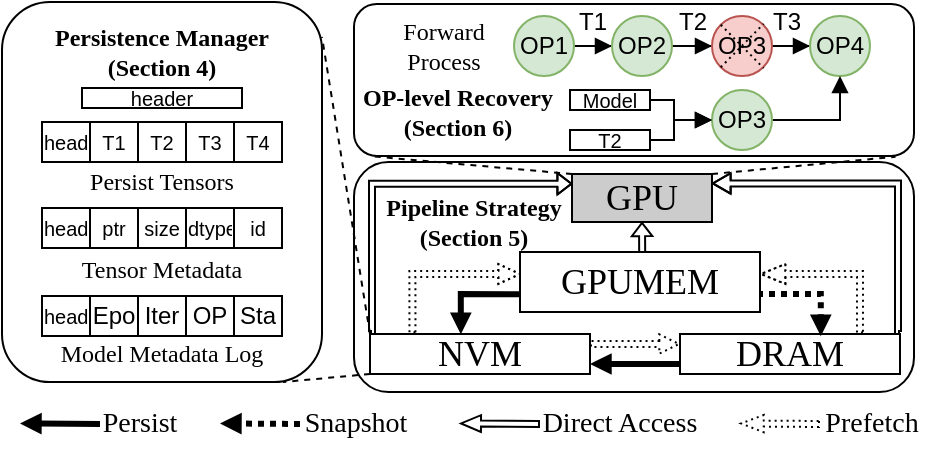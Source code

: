 <mxfile version="24.5.3" type="github">
  <diagram name="第 1 页" id="ikLzCUvxTCN8PEUle8a8">
    <mxGraphModel dx="573" dy="330" grid="1" gridSize="10" guides="1" tooltips="1" connect="1" arrows="1" fold="1" page="1" pageScale="1" pageWidth="827" pageHeight="1169" math="0" shadow="0">
      <root>
        <mxCell id="0" />
        <mxCell id="1" parent="0" />
        <mxCell id="c696yYMnAaCPP0QdVFR3-20" value="" style="rounded=1;whiteSpace=wrap;html=1;fillColor=none;" parent="1" vertex="1">
          <mxGeometry x="430" y="155" width="280" height="76" as="geometry" />
        </mxCell>
        <mxCell id="c696yYMnAaCPP0QdVFR3-3" value="" style="rounded=1;whiteSpace=wrap;html=1;fillColor=none;" parent="1" vertex="1">
          <mxGeometry x="430" y="234" width="280" height="115" as="geometry" />
        </mxCell>
        <mxCell id="cLVqLLb1M3J95ejtOXIe-27" style="edgeStyle=orthogonalEdgeStyle;rounded=0;orthogonalLoop=1;jettySize=auto;html=1;startArrow=block;startFill=1;endArrow=none;endFill=0;strokeColor=default;strokeWidth=1;align=center;verticalAlign=middle;arcSize=20;fontFamily=Helvetica;fontSize=11;fontColor=default;labelBackgroundColor=default;sourcePerimeterSpacing=0;targetPerimeterSpacing=0;shape=flexArrow;endSize=3;startSize=2.63;startWidth=6.271;width=3;exitX=0.999;exitY=0.197;exitDx=0;exitDy=0;exitPerimeter=0;" parent="1" source="cLVqLLb1M3J95ejtOXIe-1" edge="1">
          <mxGeometry relative="1" as="geometry">
            <Array as="points">
              <mxPoint x="702" y="244" />
              <mxPoint x="702" y="320" />
            </Array>
            <mxPoint x="607" y="170" as="sourcePoint" />
            <mxPoint x="703" y="320" as="targetPoint" />
          </mxGeometry>
        </mxCell>
        <mxCell id="cLVqLLb1M3J95ejtOXIe-28" style="edgeStyle=orthogonalEdgeStyle;rounded=0;orthogonalLoop=1;jettySize=auto;html=1;entryX=0;entryY=0;entryDx=0;entryDy=0;endArrow=none;endFill=0;startArrow=block;startFill=1;strokeColor=default;strokeWidth=1;align=center;verticalAlign=middle;arcSize=20;fontFamily=Helvetica;fontSize=11;fontColor=default;labelBackgroundColor=default;sourcePerimeterSpacing=0;targetPerimeterSpacing=0;shape=flexArrow;startSize=2.001;endSize=3;width=3;startWidth=6.697;exitX=0.003;exitY=0.203;exitDx=0;exitDy=0;exitPerimeter=0;" parent="1" source="cLVqLLb1M3J95ejtOXIe-1" target="cLVqLLb1M3J95ejtOXIe-6" edge="1">
          <mxGeometry relative="1" as="geometry">
            <Array as="points">
              <mxPoint x="439" y="244" />
              <mxPoint x="439" y="320" />
            </Array>
            <mxPoint x="539" y="170" as="sourcePoint" />
            <mxPoint x="439" y="300" as="targetPoint" />
          </mxGeometry>
        </mxCell>
        <mxCell id="cLVqLLb1M3J95ejtOXIe-1" value="&lt;font style=&quot;font-size: 18px;&quot; face=&quot;Times New Roman&quot;&gt;GPU&lt;/font&gt;" style="rounded=0;whiteSpace=wrap;html=1;fillColor=#CCCCCC;" parent="1" vertex="1">
          <mxGeometry x="539" y="240" width="70" height="24" as="geometry" />
        </mxCell>
        <mxCell id="lA-q4z8uY-RxapRnXuGq-3" style="edgeStyle=orthogonalEdgeStyle;rounded=0;orthogonalLoop=1;jettySize=auto;html=1;exitX=0.193;exitY=-0.019;exitDx=0;exitDy=0;entryX=0.004;entryY=0.39;entryDx=0;entryDy=0;exitPerimeter=0;dashed=1;dashPattern=1 2;strokeColor=default;strokeWidth=1;align=center;verticalAlign=middle;fontFamily=Helvetica;fontSize=11;fontColor=default;labelBackgroundColor=default;endArrow=block;endFill=1;shape=flexArrow;endWidth=6;endSize=3.28;width=3;entryPerimeter=0;" parent="1" source="cLVqLLb1M3J95ejtOXIe-6" target="cLVqLLb1M3J95ejtOXIe-2" edge="1">
          <mxGeometry relative="1" as="geometry">
            <Array as="points">
              <mxPoint x="459" y="290" />
              <mxPoint x="514" y="290" />
            </Array>
          </mxGeometry>
        </mxCell>
        <mxCell id="cLVqLLb1M3J95ejtOXIe-6" value="&lt;font face=&quot;Times New Roman&quot; style=&quot;font-size: 18px;&quot;&gt;NVM&lt;/font&gt;" style="rounded=0;whiteSpace=wrap;html=1;" parent="1" vertex="1">
          <mxGeometry x="438" y="320" width="110" height="20" as="geometry" />
        </mxCell>
        <mxCell id="cLVqLLb1M3J95ejtOXIe-22" style="rounded=0;orthogonalLoop=1;jettySize=auto;html=1;exitX=0;exitY=0.25;exitDx=0;exitDy=0;strokeWidth=1;entryX=1;entryY=0.25;entryDx=0;entryDy=0;endArrow=none;endFill=0;dashed=1;dashPattern=1 2;strokeColor=default;align=center;verticalAlign=middle;fontFamily=Helvetica;fontSize=11;fontColor=default;labelBackgroundColor=default;shape=flexArrow;width=3;startSize=2.95;endSize=3.311;endWidth=5.645;startArrow=block;startWidth=5.645;" parent="1" source="cLVqLLb1M3J95ejtOXIe-7" target="cLVqLLb1M3J95ejtOXIe-6" edge="1">
          <mxGeometry relative="1" as="geometry">
            <mxPoint x="603" y="309" as="sourcePoint" />
            <mxPoint x="553" y="309" as="targetPoint" />
          </mxGeometry>
        </mxCell>
        <mxCell id="lA-q4z8uY-RxapRnXuGq-2" style="edgeStyle=orthogonalEdgeStyle;rounded=0;orthogonalLoop=1;jettySize=auto;html=1;exitX=0.818;exitY=-0.015;exitDx=0;exitDy=0;entryX=1;entryY=0.343;entryDx=0;entryDy=0;exitPerimeter=0;dashed=1;dashPattern=1 2;strokeColor=default;strokeWidth=1;align=center;verticalAlign=middle;fontFamily=Helvetica;fontSize=11;fontColor=default;labelBackgroundColor=default;endArrow=block;endFill=1;shape=flexArrow;width=3;endWidth=5.968;endSize=3.731;entryPerimeter=0;" parent="1" source="cLVqLLb1M3J95ejtOXIe-7" target="cLVqLLb1M3J95ejtOXIe-2" edge="1">
          <mxGeometry relative="1" as="geometry">
            <Array as="points">
              <mxPoint x="683" y="290" />
              <mxPoint x="633" y="290" />
            </Array>
          </mxGeometry>
        </mxCell>
        <mxCell id="ZWhNMDdxIlA7DaL5W7W--2" style="edgeStyle=orthogonalEdgeStyle;rounded=0;orthogonalLoop=1;jettySize=auto;html=1;exitX=0;exitY=0.75;exitDx=0;exitDy=0;entryX=1;entryY=0.75;entryDx=0;entryDy=0;strokeWidth=3;endArrow=block;endFill=1;startSize=6;endSize=3;" edge="1" parent="1" source="cLVqLLb1M3J95ejtOXIe-7" target="cLVqLLb1M3J95ejtOXIe-6">
          <mxGeometry relative="1" as="geometry" />
        </mxCell>
        <mxCell id="cLVqLLb1M3J95ejtOXIe-7" value="&lt;font face=&quot;Times New Roman&quot; style=&quot;font-size: 18px;&quot;&gt;DRAM&lt;/font&gt;" style="rounded=0;whiteSpace=wrap;html=1;" parent="1" vertex="1">
          <mxGeometry x="593" y="320" width="110" height="20" as="geometry" />
        </mxCell>
        <mxCell id="cLVqLLb1M3J95ejtOXIe-16" value="" style="rounded=1;whiteSpace=wrap;html=1;" parent="1" vertex="1">
          <mxGeometry x="254" y="154" width="160" height="190" as="geometry" />
        </mxCell>
        <mxCell id="cLVqLLb1M3J95ejtOXIe-24" style="edgeStyle=orthogonalEdgeStyle;rounded=0;orthogonalLoop=1;jettySize=auto;html=1;exitX=0.009;exitY=0.704;exitDx=0;exitDy=0;strokeColor=default;strokeWidth=3;align=center;verticalAlign=middle;fontFamily=Helvetica;fontSize=11;fontColor=default;labelBackgroundColor=default;endArrow=block;endFill=1;endSize=3;entryX=0.413;entryY=0.006;entryDx=0;entryDy=0;entryPerimeter=0;exitPerimeter=0;" parent="1" source="cLVqLLb1M3J95ejtOXIe-2" target="cLVqLLb1M3J95ejtOXIe-6" edge="1">
          <mxGeometry relative="1" as="geometry">
            <mxPoint x="483" y="300" as="targetPoint" />
            <Array as="points">
              <mxPoint x="513" y="300" />
              <mxPoint x="483" y="300" />
            </Array>
          </mxGeometry>
        </mxCell>
        <mxCell id="cLVqLLb1M3J95ejtOXIe-25" style="edgeStyle=orthogonalEdgeStyle;rounded=0;orthogonalLoop=1;jettySize=auto;html=1;exitX=1;exitY=0.75;exitDx=0;exitDy=0;strokeWidth=3;endArrow=block;endFill=1;endSize=3;entryX=0.64;entryY=0.056;entryDx=0;entryDy=0;entryPerimeter=0;dashed=1;dashPattern=1 1;" parent="1" source="cLVqLLb1M3J95ejtOXIe-2" target="cLVqLLb1M3J95ejtOXIe-7" edge="1">
          <mxGeometry relative="1" as="geometry">
            <mxPoint x="663" y="300" as="targetPoint" />
            <Array as="points">
              <mxPoint x="633" y="300" />
              <mxPoint x="663" y="300" />
            </Array>
          </mxGeometry>
        </mxCell>
        <mxCell id="cLVqLLb1M3J95ejtOXIe-29" style="edgeStyle=orthogonalEdgeStyle;rounded=0;orthogonalLoop=1;jettySize=auto;html=1;entryX=0.5;entryY=1;entryDx=0;entryDy=0;endArrow=block;endFill=0;strokeColor=default;strokeWidth=1;align=center;verticalAlign=middle;arcSize=20;fontFamily=Helvetica;fontSize=11;fontColor=default;labelBackgroundColor=default;startArrow=none;startFill=0;sourcePerimeterSpacing=0;targetPerimeterSpacing=0;shape=flexArrow;width=3;endSize=1.857;startSize=3;endWidth=6.214;exitX=0.51;exitY=0.021;exitDx=0;exitDy=0;exitPerimeter=0;" parent="1" source="cLVqLLb1M3J95ejtOXIe-4" target="cLVqLLb1M3J95ejtOXIe-1" edge="1">
          <mxGeometry relative="1" as="geometry">
            <mxPoint x="573" y="210" as="sourcePoint" />
          </mxGeometry>
        </mxCell>
        <mxCell id="cLVqLLb1M3J95ejtOXIe-30" value="" style="shape=table;startSize=0;container=1;collapsible=0;childLayout=tableLayout;fontSize=12;" parent="1" vertex="1">
          <mxGeometry x="274" y="214" width="120" height="20" as="geometry" />
        </mxCell>
        <mxCell id="cLVqLLb1M3J95ejtOXIe-31" value="" style="shape=tableRow;horizontal=0;startSize=0;swimlaneHead=0;swimlaneBody=0;strokeColor=inherit;top=0;left=0;bottom=0;right=0;collapsible=0;dropTarget=0;fillColor=none;points=[[0,0.5],[1,0.5]];portConstraint=eastwest;" parent="cLVqLLb1M3J95ejtOXIe-30" vertex="1">
          <mxGeometry width="120" height="20" as="geometry" />
        </mxCell>
        <mxCell id="cLVqLLb1M3J95ejtOXIe-32" value="&lt;font face=&quot;Helvetica&quot; style=&quot;font-size: 10px;&quot;&gt;head&lt;/font&gt;" style="shape=partialRectangle;html=1;whiteSpace=wrap;connectable=0;strokeColor=inherit;overflow=hidden;fillColor=none;top=0;left=0;bottom=0;right=0;pointerEvents=1;" parent="cLVqLLb1M3J95ejtOXIe-31" vertex="1">
          <mxGeometry width="24" height="20" as="geometry">
            <mxRectangle width="24" height="20" as="alternateBounds" />
          </mxGeometry>
        </mxCell>
        <mxCell id="cLVqLLb1M3J95ejtOXIe-33" value="T1" style="shape=partialRectangle;html=1;whiteSpace=wrap;connectable=0;strokeColor=inherit;overflow=hidden;fillColor=none;top=0;left=0;bottom=0;right=0;pointerEvents=1;fontSize=10;" parent="cLVqLLb1M3J95ejtOXIe-31" vertex="1">
          <mxGeometry x="24" width="24" height="20" as="geometry">
            <mxRectangle width="24" height="20" as="alternateBounds" />
          </mxGeometry>
        </mxCell>
        <mxCell id="cLVqLLb1M3J95ejtOXIe-34" value="T2" style="shape=partialRectangle;html=1;whiteSpace=wrap;connectable=0;strokeColor=inherit;overflow=hidden;fillColor=none;top=0;left=0;bottom=0;right=0;pointerEvents=1;fontSize=10;" parent="cLVqLLb1M3J95ejtOXIe-31" vertex="1">
          <mxGeometry x="48" width="24" height="20" as="geometry">
            <mxRectangle width="24" height="20" as="alternateBounds" />
          </mxGeometry>
        </mxCell>
        <mxCell id="cLVqLLb1M3J95ejtOXIe-35" value="T3" style="shape=partialRectangle;html=1;whiteSpace=wrap;connectable=0;strokeColor=inherit;overflow=hidden;fillColor=none;top=0;left=0;bottom=0;right=0;pointerEvents=1;fontSize=10;" parent="cLVqLLb1M3J95ejtOXIe-31" vertex="1">
          <mxGeometry x="72" width="24" height="20" as="geometry">
            <mxRectangle width="24" height="20" as="alternateBounds" />
          </mxGeometry>
        </mxCell>
        <mxCell id="cLVqLLb1M3J95ejtOXIe-36" value="T4" style="shape=partialRectangle;html=1;whiteSpace=wrap;connectable=0;strokeColor=inherit;overflow=hidden;fillColor=none;top=0;left=0;bottom=0;right=0;pointerEvents=1;fontSize=10;" parent="cLVqLLb1M3J95ejtOXIe-31" vertex="1">
          <mxGeometry x="96" width="24" height="20" as="geometry">
            <mxRectangle width="24" height="20" as="alternateBounds" />
          </mxGeometry>
        </mxCell>
        <mxCell id="cLVqLLb1M3J95ejtOXIe-37" value="&lt;font face=&quot;Times New Roman&quot;&gt;Persist Tensors&lt;/font&gt;" style="text;html=1;align=center;verticalAlign=middle;whiteSpace=wrap;rounded=0;" parent="1" vertex="1">
          <mxGeometry x="284" y="229" width="100" height="30" as="geometry" />
        </mxCell>
        <mxCell id="cLVqLLb1M3J95ejtOXIe-38" value="" style="shape=table;startSize=0;container=1;collapsible=0;childLayout=tableLayout;" parent="1" vertex="1">
          <mxGeometry x="274" y="257" width="120" height="20" as="geometry" />
        </mxCell>
        <mxCell id="cLVqLLb1M3J95ejtOXIe-39" value="" style="shape=tableRow;horizontal=0;startSize=0;swimlaneHead=0;swimlaneBody=0;strokeColor=inherit;top=0;left=0;bottom=0;right=0;collapsible=0;dropTarget=0;fillColor=none;points=[[0,0.5],[1,0.5]];portConstraint=eastwest;" parent="cLVqLLb1M3J95ejtOXIe-38" vertex="1">
          <mxGeometry width="120" height="20" as="geometry" />
        </mxCell>
        <mxCell id="cLVqLLb1M3J95ejtOXIe-40" value="&lt;font style=&quot;font-size: 10px;&quot;&gt;head&lt;/font&gt;" style="shape=partialRectangle;html=1;whiteSpace=wrap;connectable=0;strokeColor=inherit;overflow=hidden;fillColor=none;top=0;left=0;bottom=0;right=0;pointerEvents=1;" parent="cLVqLLb1M3J95ejtOXIe-39" vertex="1">
          <mxGeometry width="24" height="20" as="geometry">
            <mxRectangle width="24" height="20" as="alternateBounds" />
          </mxGeometry>
        </mxCell>
        <mxCell id="cLVqLLb1M3J95ejtOXIe-41" value="&lt;font style=&quot;font-size: 10px;&quot;&gt;ptr&lt;/font&gt;" style="shape=partialRectangle;html=1;whiteSpace=wrap;connectable=0;strokeColor=inherit;overflow=hidden;fillColor=none;top=0;left=0;bottom=0;right=0;pointerEvents=1;" parent="cLVqLLb1M3J95ejtOXIe-39" vertex="1">
          <mxGeometry x="24" width="24" height="20" as="geometry">
            <mxRectangle width="24" height="20" as="alternateBounds" />
          </mxGeometry>
        </mxCell>
        <mxCell id="cLVqLLb1M3J95ejtOXIe-42" value="&lt;font style=&quot;font-size: 10px;&quot;&gt;size&lt;/font&gt;" style="shape=partialRectangle;html=1;whiteSpace=wrap;connectable=0;strokeColor=inherit;overflow=hidden;fillColor=none;top=0;left=0;bottom=0;right=0;pointerEvents=1;" parent="cLVqLLb1M3J95ejtOXIe-39" vertex="1">
          <mxGeometry x="48" width="24" height="20" as="geometry">
            <mxRectangle width="24" height="20" as="alternateBounds" />
          </mxGeometry>
        </mxCell>
        <mxCell id="cLVqLLb1M3J95ejtOXIe-43" value="&lt;font style=&quot;font-size: 10px;&quot;&gt;dtype&lt;/font&gt;" style="shape=partialRectangle;html=1;whiteSpace=wrap;connectable=0;strokeColor=inherit;overflow=hidden;fillColor=none;top=0;left=0;bottom=0;right=0;pointerEvents=1;" parent="cLVqLLb1M3J95ejtOXIe-39" vertex="1">
          <mxGeometry x="72" width="24" height="20" as="geometry">
            <mxRectangle width="24" height="20" as="alternateBounds" />
          </mxGeometry>
        </mxCell>
        <mxCell id="cLVqLLb1M3J95ejtOXIe-44" value="&lt;font style=&quot;font-size: 10px;&quot;&gt;id&lt;/font&gt;" style="shape=partialRectangle;html=1;whiteSpace=wrap;connectable=0;strokeColor=inherit;overflow=hidden;fillColor=none;top=0;left=0;bottom=0;right=0;pointerEvents=1;" parent="cLVqLLb1M3J95ejtOXIe-39" vertex="1">
          <mxGeometry x="96" width="24" height="20" as="geometry">
            <mxRectangle width="24" height="20" as="alternateBounds" />
          </mxGeometry>
        </mxCell>
        <mxCell id="cLVqLLb1M3J95ejtOXIe-45" value="&lt;font face=&quot;Times New Roman&quot;&gt;Tensor Metadata&lt;/font&gt;" style="text;html=1;align=center;verticalAlign=middle;whiteSpace=wrap;rounded=0;" parent="1" vertex="1">
          <mxGeometry x="284" y="273" width="100" height="30" as="geometry" />
        </mxCell>
        <mxCell id="cLVqLLb1M3J95ejtOXIe-46" value="" style="shape=table;startSize=0;container=1;collapsible=0;childLayout=tableLayout;" parent="1" vertex="1">
          <mxGeometry x="274" y="301" width="120" height="20" as="geometry" />
        </mxCell>
        <mxCell id="cLVqLLb1M3J95ejtOXIe-47" value="" style="shape=tableRow;horizontal=0;startSize=0;swimlaneHead=0;swimlaneBody=0;strokeColor=inherit;top=0;left=0;bottom=0;right=0;collapsible=0;dropTarget=0;fillColor=none;points=[[0,0.5],[1,0.5]];portConstraint=eastwest;" parent="cLVqLLb1M3J95ejtOXIe-46" vertex="1">
          <mxGeometry width="120" height="20" as="geometry" />
        </mxCell>
        <mxCell id="cLVqLLb1M3J95ejtOXIe-48" value="&lt;font style=&quot;font-size: 10px;&quot;&gt;head&lt;/font&gt;" style="shape=partialRectangle;html=1;whiteSpace=wrap;connectable=0;strokeColor=inherit;overflow=hidden;fillColor=none;top=0;left=0;bottom=0;right=0;pointerEvents=1;" parent="cLVqLLb1M3J95ejtOXIe-47" vertex="1">
          <mxGeometry width="24" height="20" as="geometry">
            <mxRectangle width="24" height="20" as="alternateBounds" />
          </mxGeometry>
        </mxCell>
        <mxCell id="cLVqLLb1M3J95ejtOXIe-49" value="Epo" style="shape=partialRectangle;html=1;whiteSpace=wrap;connectable=0;strokeColor=inherit;overflow=hidden;fillColor=none;top=0;left=0;bottom=0;right=0;pointerEvents=1;" parent="cLVqLLb1M3J95ejtOXIe-47" vertex="1">
          <mxGeometry x="24" width="24" height="20" as="geometry">
            <mxRectangle width="24" height="20" as="alternateBounds" />
          </mxGeometry>
        </mxCell>
        <mxCell id="cLVqLLb1M3J95ejtOXIe-50" value="Iter" style="shape=partialRectangle;html=1;whiteSpace=wrap;connectable=0;strokeColor=inherit;overflow=hidden;fillColor=none;top=0;left=0;bottom=0;right=0;pointerEvents=1;" parent="cLVqLLb1M3J95ejtOXIe-47" vertex="1">
          <mxGeometry x="48" width="24" height="20" as="geometry">
            <mxRectangle width="24" height="20" as="alternateBounds" />
          </mxGeometry>
        </mxCell>
        <mxCell id="cLVqLLb1M3J95ejtOXIe-51" value="OP" style="shape=partialRectangle;html=1;whiteSpace=wrap;connectable=0;strokeColor=inherit;overflow=hidden;fillColor=none;top=0;left=0;bottom=0;right=0;pointerEvents=1;" parent="cLVqLLb1M3J95ejtOXIe-47" vertex="1">
          <mxGeometry x="72" width="24" height="20" as="geometry">
            <mxRectangle width="24" height="20" as="alternateBounds" />
          </mxGeometry>
        </mxCell>
        <mxCell id="cLVqLLb1M3J95ejtOXIe-52" value="Sta" style="shape=partialRectangle;html=1;whiteSpace=wrap;connectable=0;strokeColor=inherit;overflow=hidden;fillColor=none;top=0;left=0;bottom=0;right=0;pointerEvents=1;" parent="cLVqLLb1M3J95ejtOXIe-47" vertex="1">
          <mxGeometry x="96" width="24" height="20" as="geometry">
            <mxRectangle width="24" height="20" as="alternateBounds" />
          </mxGeometry>
        </mxCell>
        <mxCell id="cLVqLLb1M3J95ejtOXIe-53" value="&lt;font face=&quot;Times New Roman&quot;&gt;Model Metadata Log&lt;/font&gt;" style="text;html=1;align=center;verticalAlign=middle;whiteSpace=wrap;rounded=0;" parent="1" vertex="1">
          <mxGeometry x="279" y="315" width="110" height="30" as="geometry" />
        </mxCell>
        <mxCell id="cLVqLLb1M3J95ejtOXIe-56" value="&lt;font style=&quot;font-size: 14px;&quot; face=&quot;Times New Roman&quot;&gt;Persist&lt;/font&gt;" style="text;html=1;align=center;verticalAlign=middle;whiteSpace=wrap;rounded=0;" parent="1" vertex="1">
          <mxGeometry x="293" y="350" width="60" height="30" as="geometry" />
        </mxCell>
        <mxCell id="cLVqLLb1M3J95ejtOXIe-58" style="rounded=0;orthogonalLoop=1;jettySize=auto;html=1;strokeWidth=3;entryX=1;entryY=0.25;entryDx=0;entryDy=0;endArrow=block;endFill=1;endSize=3;dashed=1;dashPattern=1 1;" parent="1" edge="1">
          <mxGeometry relative="1" as="geometry">
            <mxPoint x="403" y="365" as="sourcePoint" />
            <mxPoint x="363" y="364.71" as="targetPoint" />
          </mxGeometry>
        </mxCell>
        <mxCell id="cLVqLLb1M3J95ejtOXIe-59" value="&lt;font style=&quot;font-size: 14px;&quot; face=&quot;Times New Roman&quot;&gt;Snapshot&lt;/font&gt;" style="text;html=1;align=center;verticalAlign=middle;whiteSpace=wrap;rounded=0;" parent="1" vertex="1">
          <mxGeometry x="401" y="350" width="60" height="30" as="geometry" />
        </mxCell>
        <mxCell id="cLVqLLb1M3J95ejtOXIe-60" style="rounded=0;orthogonalLoop=1;jettySize=auto;html=1;strokeWidth=3;entryX=1;entryY=0.25;entryDx=0;entryDy=0;endArrow=block;endFill=1;endSize=3;" parent="1" edge="1">
          <mxGeometry relative="1" as="geometry">
            <mxPoint x="303" y="365" as="sourcePoint" />
            <mxPoint x="263" y="364.71" as="targetPoint" />
          </mxGeometry>
        </mxCell>
        <mxCell id="cLVqLLb1M3J95ejtOXIe-61" style="rounded=0;orthogonalLoop=1;jettySize=auto;html=1;strokeWidth=1;entryX=1;entryY=0.25;entryDx=0;entryDy=0;endArrow=block;endFill=1;dashed=1;dashPattern=1 2;shape=flexArrow;width=3;startSize=6;endSize=3.456;endWidth=4.615;" parent="1" edge="1">
          <mxGeometry relative="1" as="geometry">
            <mxPoint x="663" y="365" as="sourcePoint" />
            <mxPoint x="623" y="364.71" as="targetPoint" />
          </mxGeometry>
        </mxCell>
        <mxCell id="cLVqLLb1M3J95ejtOXIe-62" value="&lt;font style=&quot;font-size: 14px;&quot; face=&quot;Times New Roman&quot;&gt;Prefetch&lt;/font&gt;" style="text;html=1;align=center;verticalAlign=middle;whiteSpace=wrap;rounded=0;" parent="1" vertex="1">
          <mxGeometry x="658" y="350" width="62" height="30" as="geometry" />
        </mxCell>
        <mxCell id="cLVqLLb1M3J95ejtOXIe-63" style="rounded=0;orthogonalLoop=1;jettySize=auto;html=1;strokeWidth=1;entryX=1;entryY=0.25;entryDx=0;entryDy=0;endArrow=block;endFill=1;shape=flexArrow;startSize=6;endSize=3;width=3;targetPerimeterSpacing=0;sourcePerimeterSpacing=0;startWidth=20;arcSize=20;endWidth=4.444;" parent="1" edge="1">
          <mxGeometry relative="1" as="geometry">
            <mxPoint x="523" y="365" as="sourcePoint" />
            <mxPoint x="483" y="364.71" as="targetPoint" />
          </mxGeometry>
        </mxCell>
        <mxCell id="cLVqLLb1M3J95ejtOXIe-64" value="&lt;font style=&quot;font-size: 14px;&quot; face=&quot;Times New Roman&quot;&gt;Direct Access&lt;/font&gt;" style="text;html=1;align=center;verticalAlign=middle;whiteSpace=wrap;rounded=0;" parent="1" vertex="1">
          <mxGeometry x="523" y="360" width="80" height="10" as="geometry" />
        </mxCell>
        <mxCell id="c696yYMnAaCPP0QdVFR3-1" value="&lt;font face=&quot;Times New Roman&quot;&gt;&lt;b&gt;Persistence Manager&lt;/b&gt;&lt;/font&gt;&lt;div&gt;&lt;font face=&quot;Times New Roman&quot;&gt;&lt;b&gt;(Section 4)&lt;/b&gt;&lt;/font&gt;&lt;/div&gt;" style="text;html=1;align=center;verticalAlign=middle;whiteSpace=wrap;rounded=0;" parent="1" vertex="1">
          <mxGeometry x="254" y="164" width="160" height="30" as="geometry" />
        </mxCell>
        <mxCell id="c696yYMnAaCPP0QdVFR3-2" value="&lt;p style=&quot;line-height: 100%;&quot;&gt;&lt;font style=&quot;font-size: 10px;&quot;&gt;header&lt;/font&gt;&lt;/p&gt;" style="rounded=0;whiteSpace=wrap;html=1;" parent="1" vertex="1">
          <mxGeometry x="294" y="197" width="80" height="10" as="geometry" />
        </mxCell>
        <mxCell id="c696yYMnAaCPP0QdVFR3-6" value="&lt;font face=&quot;Times New Roman&quot;&gt;&lt;b&gt;Pipeline Strategy&lt;/b&gt;&lt;/font&gt;&lt;div&gt;&lt;font face=&quot;Times New Roman&quot;&gt;&lt;b&gt;(Section 5)&lt;/b&gt;&lt;/font&gt;&lt;/div&gt;" style="text;html=1;align=center;verticalAlign=middle;whiteSpace=wrap;rounded=0;" parent="1" vertex="1">
          <mxGeometry x="438" y="249" width="104" height="30" as="geometry" />
        </mxCell>
        <mxCell id="c696yYMnAaCPP0QdVFR3-7" value="" style="group" parent="1" vertex="1" connectable="0">
          <mxGeometry x="513" y="279" width="120" height="30" as="geometry" />
        </mxCell>
        <mxCell id="cLVqLLb1M3J95ejtOXIe-2" value="" style="rounded=0;whiteSpace=wrap;html=1;" parent="c696yYMnAaCPP0QdVFR3-7" vertex="1">
          <mxGeometry width="120" height="30" as="geometry" />
        </mxCell>
        <mxCell id="cLVqLLb1M3J95ejtOXIe-4" value="&lt;font face=&quot;Times New Roman&quot;&gt;&lt;span style=&quot;font-size: 18px;&quot;&gt;GPUMEM&lt;/span&gt;&lt;/font&gt;" style="text;html=1;align=center;verticalAlign=middle;whiteSpace=wrap;rounded=0;" parent="c696yYMnAaCPP0QdVFR3-7" vertex="1">
          <mxGeometry x="5" width="110" height="30" as="geometry" />
        </mxCell>
        <mxCell id="c696yYMnAaCPP0QdVFR3-12" style="edgeStyle=orthogonalEdgeStyle;rounded=0;orthogonalLoop=1;jettySize=auto;html=1;entryX=0;entryY=0.5;entryDx=0;entryDy=0;endArrow=block;endFill=1;" parent="1" source="c696yYMnAaCPP0QdVFR3-8" target="c696yYMnAaCPP0QdVFR3-9" edge="1">
          <mxGeometry relative="1" as="geometry" />
        </mxCell>
        <mxCell id="c696yYMnAaCPP0QdVFR3-8" value="OP1" style="ellipse;whiteSpace=wrap;html=1;aspect=fixed;fillColor=#d5e8d4;strokeColor=#82b366;" parent="1" vertex="1">
          <mxGeometry x="510" y="161" width="30" height="30" as="geometry" />
        </mxCell>
        <mxCell id="c696yYMnAaCPP0QdVFR3-13" style="edgeStyle=orthogonalEdgeStyle;rounded=0;orthogonalLoop=1;jettySize=auto;html=1;entryX=0;entryY=0.5;entryDx=0;entryDy=0;endArrow=block;endFill=1;" parent="1" source="c696yYMnAaCPP0QdVFR3-9" target="c696yYMnAaCPP0QdVFR3-10" edge="1">
          <mxGeometry relative="1" as="geometry" />
        </mxCell>
        <mxCell id="c696yYMnAaCPP0QdVFR3-9" value="OP2" style="ellipse;whiteSpace=wrap;html=1;aspect=fixed;fillColor=#d5e8d4;strokeColor=#82b366;" parent="1" vertex="1">
          <mxGeometry x="559" y="161" width="30" height="30" as="geometry" />
        </mxCell>
        <mxCell id="c696yYMnAaCPP0QdVFR3-14" style="edgeStyle=orthogonalEdgeStyle;rounded=0;orthogonalLoop=1;jettySize=auto;html=1;entryX=0;entryY=0.5;entryDx=0;entryDy=0;endArrow=block;endFill=1;" parent="1" source="c696yYMnAaCPP0QdVFR3-10" target="c696yYMnAaCPP0QdVFR3-11" edge="1">
          <mxGeometry relative="1" as="geometry" />
        </mxCell>
        <mxCell id="c696yYMnAaCPP0QdVFR3-10" value="OP3" style="ellipse;whiteSpace=wrap;html=1;aspect=fixed;fillColor=#f8cecc;strokeColor=#b85450;" parent="1" vertex="1">
          <mxGeometry x="609" y="161" width="30" height="30" as="geometry" />
        </mxCell>
        <mxCell id="c696yYMnAaCPP0QdVFR3-11" value="OP4" style="ellipse;whiteSpace=wrap;html=1;aspect=fixed;fillColor=#d5e8d4;strokeColor=#82b366;" parent="1" vertex="1">
          <mxGeometry x="658" y="161" width="30" height="30" as="geometry" />
        </mxCell>
        <mxCell id="c696yYMnAaCPP0QdVFR3-15" value="&lt;font face=&quot;Times New Roman&quot;&gt;Forward&lt;/font&gt;&lt;div&gt;&lt;font face=&quot;Times New Roman&quot;&gt;Process&lt;/font&gt;&lt;/div&gt;" style="text;html=1;align=center;verticalAlign=middle;whiteSpace=wrap;rounded=0;" parent="1" vertex="1">
          <mxGeometry x="440" y="161" width="70" height="30" as="geometry" />
        </mxCell>
        <mxCell id="c696yYMnAaCPP0QdVFR3-17" style="edgeStyle=orthogonalEdgeStyle;rounded=0;orthogonalLoop=1;jettySize=auto;html=1;entryX=0.5;entryY=1;entryDx=0;entryDy=0;endArrow=block;endFill=1;" parent="1" source="c696yYMnAaCPP0QdVFR3-16" target="c696yYMnAaCPP0QdVFR3-11" edge="1">
          <mxGeometry relative="1" as="geometry" />
        </mxCell>
        <mxCell id="c696yYMnAaCPP0QdVFR3-16" value="OP3" style="ellipse;whiteSpace=wrap;html=1;aspect=fixed;fillColor=#d5e8d4;strokeColor=#82b366;" parent="1" vertex="1">
          <mxGeometry x="609" y="198" width="30" height="30" as="geometry" />
        </mxCell>
        <mxCell id="c696yYMnAaCPP0QdVFR3-18" style="rounded=0;orthogonalLoop=1;jettySize=auto;html=1;exitX=0;exitY=0;exitDx=0;exitDy=0;entryX=0.86;entryY=0.868;entryDx=0;entryDy=0;strokeWidth=1;dashed=1;endArrow=none;endFill=0;dashPattern=1 2;entryPerimeter=0;" parent="1" source="c696yYMnAaCPP0QdVFR3-10" target="c696yYMnAaCPP0QdVFR3-10" edge="1">
          <mxGeometry relative="1" as="geometry" />
        </mxCell>
        <mxCell id="c696yYMnAaCPP0QdVFR3-19" style="rounded=0;orthogonalLoop=1;jettySize=auto;html=1;exitX=0;exitY=1;exitDx=0;exitDy=0;entryX=0.859;entryY=0.132;entryDx=0;entryDy=0;dashed=1;endArrow=none;endFill=0;dashPattern=1 2;entryPerimeter=0;" parent="1" source="c696yYMnAaCPP0QdVFR3-10" target="c696yYMnAaCPP0QdVFR3-10" edge="1">
          <mxGeometry relative="1" as="geometry" />
        </mxCell>
        <mxCell id="c696yYMnAaCPP0QdVFR3-22" value="&lt;font face=&quot;Times New Roman&quot;&gt;&lt;b&gt;OP-level Recovery&lt;/b&gt;&lt;/font&gt;&lt;div&gt;&lt;font face=&quot;Times New Roman&quot;&gt;&lt;b&gt;(Section 6)&lt;/b&gt;&lt;/font&gt;&lt;/div&gt;" style="text;html=1;align=center;verticalAlign=middle;whiteSpace=wrap;rounded=0;" parent="1" vertex="1">
          <mxGeometry x="430" y="194" width="104" height="30" as="geometry" />
        </mxCell>
        <mxCell id="c696yYMnAaCPP0QdVFR3-23" value="T1" style="text;html=1;align=center;verticalAlign=middle;whiteSpace=wrap;rounded=0;" parent="1" vertex="1">
          <mxGeometry x="534" y="154" width="31" height="20" as="geometry" />
        </mxCell>
        <mxCell id="c696yYMnAaCPP0QdVFR3-24" value="T2" style="text;html=1;align=center;verticalAlign=middle;whiteSpace=wrap;rounded=0;" parent="1" vertex="1">
          <mxGeometry x="584" y="154" width="31" height="20" as="geometry" />
        </mxCell>
        <mxCell id="c696yYMnAaCPP0QdVFR3-25" value="T3" style="text;html=1;align=center;verticalAlign=middle;whiteSpace=wrap;rounded=0;" parent="1" vertex="1">
          <mxGeometry x="631" y="154" width="31" height="20" as="geometry" />
        </mxCell>
        <mxCell id="c696yYMnAaCPP0QdVFR3-28" style="edgeStyle=orthogonalEdgeStyle;rounded=0;orthogonalLoop=1;jettySize=auto;html=1;entryX=0;entryY=0.5;entryDx=0;entryDy=0;endArrow=block;endFill=1;" parent="1" source="c696yYMnAaCPP0QdVFR3-26" target="c696yYMnAaCPP0QdVFR3-16" edge="1">
          <mxGeometry relative="1" as="geometry">
            <Array as="points">
              <mxPoint x="590" y="203" />
              <mxPoint x="590" y="213" />
            </Array>
          </mxGeometry>
        </mxCell>
        <mxCell id="c696yYMnAaCPP0QdVFR3-26" value="&lt;p style=&quot;line-height: 100%;&quot;&gt;&lt;font style=&quot;font-size: 10px;&quot;&gt;Model&lt;/font&gt;&lt;/p&gt;" style="rounded=0;whiteSpace=wrap;html=1;" parent="1" vertex="1">
          <mxGeometry x="538" y="198" width="40" height="10" as="geometry" />
        </mxCell>
        <mxCell id="c696yYMnAaCPP0QdVFR3-29" style="edgeStyle=orthogonalEdgeStyle;rounded=0;orthogonalLoop=1;jettySize=auto;html=1;entryX=0;entryY=0.5;entryDx=0;entryDy=0;endArrow=block;endFill=1;" parent="1" source="c696yYMnAaCPP0QdVFR3-27" target="c696yYMnAaCPP0QdVFR3-16" edge="1">
          <mxGeometry relative="1" as="geometry">
            <Array as="points">
              <mxPoint x="590" y="223" />
              <mxPoint x="590" y="213" />
            </Array>
          </mxGeometry>
        </mxCell>
        <mxCell id="c696yYMnAaCPP0QdVFR3-27" value="&lt;p style=&quot;line-height: 100%;&quot;&gt;&lt;font style=&quot;font-size: 10px;&quot;&gt;T2&lt;/font&gt;&lt;/p&gt;" style="rounded=0;whiteSpace=wrap;html=1;" parent="1" vertex="1">
          <mxGeometry x="538" y="218" width="40" height="10" as="geometry" />
        </mxCell>
        <mxCell id="ZWhNMDdxIlA7DaL5W7W--3" style="rounded=0;orthogonalLoop=1;jettySize=auto;html=1;exitX=0;exitY=0;exitDx=0;exitDy=0;entryX=1;entryY=0.25;entryDx=0;entryDy=0;dashed=1;endArrow=none;endFill=0;" edge="1" parent="1" source="cLVqLLb1M3J95ejtOXIe-6" target="c696yYMnAaCPP0QdVFR3-1">
          <mxGeometry relative="1" as="geometry" />
        </mxCell>
        <mxCell id="ZWhNMDdxIlA7DaL5W7W--4" style="rounded=0;orthogonalLoop=1;jettySize=auto;html=1;exitX=0;exitY=1;exitDx=0;exitDy=0;entryX=0.878;entryY=1;entryDx=0;entryDy=0;entryPerimeter=0;endArrow=none;endFill=0;dashed=1;" edge="1" parent="1" source="cLVqLLb1M3J95ejtOXIe-6" target="cLVqLLb1M3J95ejtOXIe-16">
          <mxGeometry relative="1" as="geometry" />
        </mxCell>
        <mxCell id="ZWhNMDdxIlA7DaL5W7W--5" style="rounded=0;orthogonalLoop=1;jettySize=auto;html=1;exitX=0;exitY=0;exitDx=0;exitDy=0;entryX=0.035;entryY=1.003;entryDx=0;entryDy=0;entryPerimeter=0;dashed=1;endArrow=none;endFill=0;" edge="1" parent="1" source="cLVqLLb1M3J95ejtOXIe-1" target="c696yYMnAaCPP0QdVFR3-20">
          <mxGeometry relative="1" as="geometry" />
        </mxCell>
        <mxCell id="ZWhNMDdxIlA7DaL5W7W--6" style="rounded=0;orthogonalLoop=1;jettySize=auto;html=1;exitX=1;exitY=0;exitDx=0;exitDy=0;entryX=0.967;entryY=1.005;entryDx=0;entryDy=0;entryPerimeter=0;dashed=1;endArrow=none;endFill=0;" edge="1" parent="1" source="cLVqLLb1M3J95ejtOXIe-1" target="c696yYMnAaCPP0QdVFR3-20">
          <mxGeometry relative="1" as="geometry" />
        </mxCell>
      </root>
    </mxGraphModel>
  </diagram>
</mxfile>

